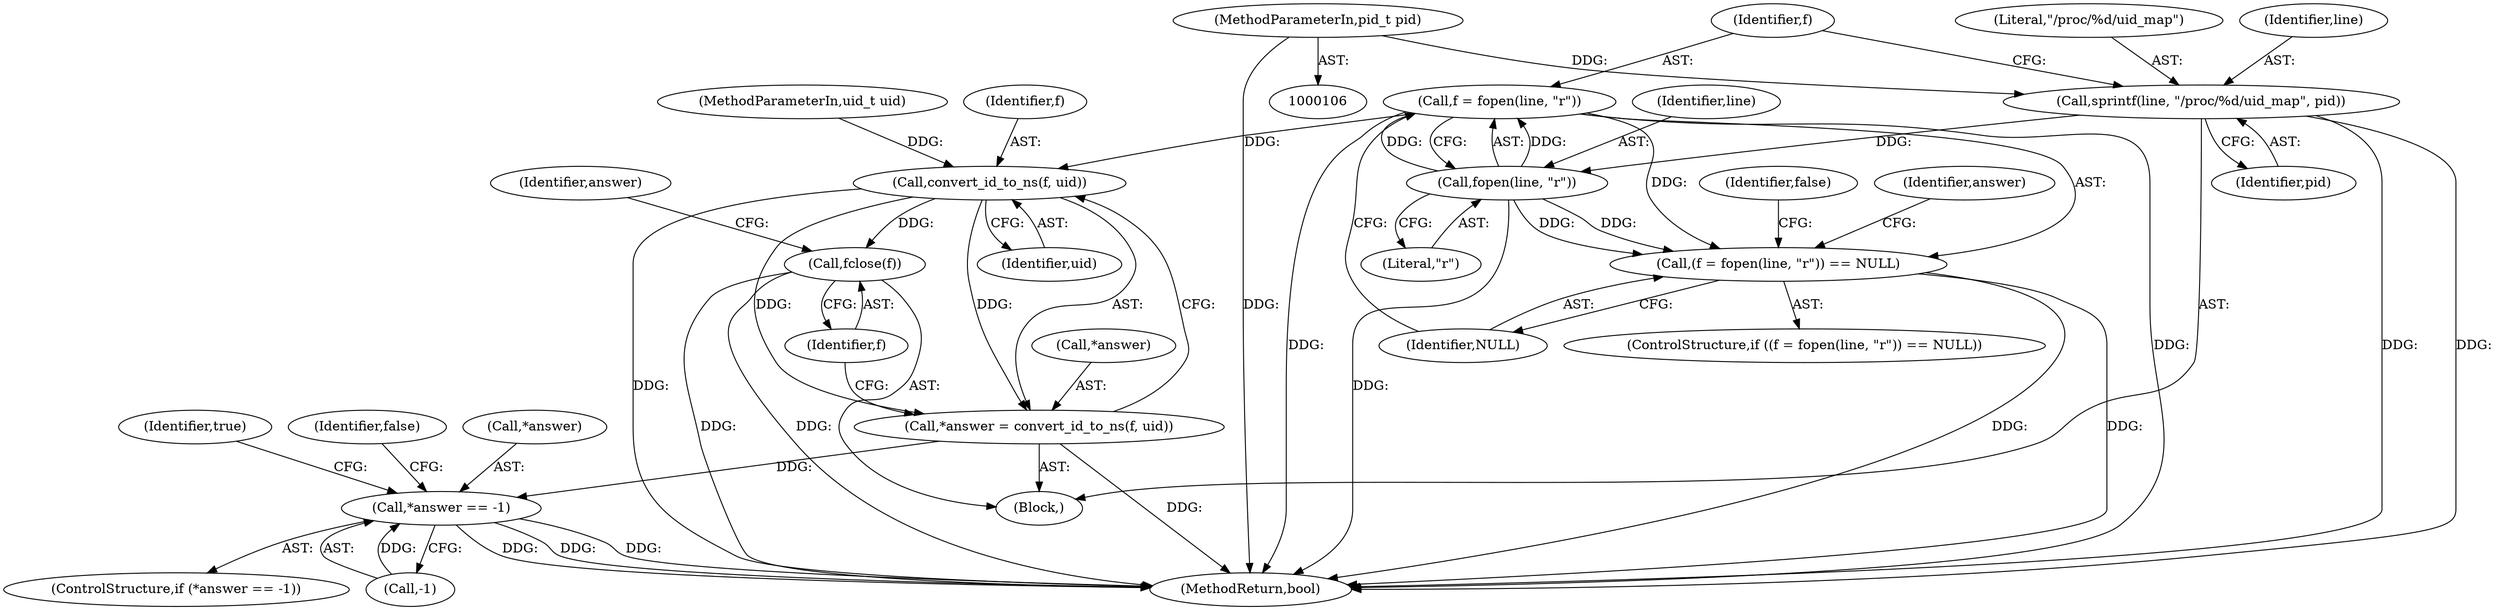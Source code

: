 digraph "0_lxcfs_8ee2a503e102b1a43ec4d83113dc275ab20a869a_0@API" {
"1000119" [label="(Call,f = fopen(line, \"r\"))"];
"1000121" [label="(Call,fopen(line, \"r\"))"];
"1000113" [label="(Call,sprintf(line, \"/proc/%d/uid_map\", pid))"];
"1000108" [label="(MethodParameterIn,pid_t pid)"];
"1000118" [label="(Call,(f = fopen(line, \"r\")) == NULL)"];
"1000131" [label="(Call,convert_id_to_ns(f, uid))"];
"1000128" [label="(Call,*answer = convert_id_to_ns(f, uid))"];
"1000137" [label="(Call,*answer == -1)"];
"1000134" [label="(Call,fclose(f))"];
"1000136" [label="(ControlStructure,if (*answer == -1))"];
"1000113" [label="(Call,sprintf(line, \"/proc/%d/uid_map\", pid))"];
"1000116" [label="(Identifier,pid)"];
"1000145" [label="(Identifier,true)"];
"1000135" [label="(Identifier,f)"];
"1000124" [label="(Identifier,NULL)"];
"1000143" [label="(Identifier,false)"];
"1000119" [label="(Call,f = fopen(line, \"r\"))"];
"1000133" [label="(Identifier,uid)"];
"1000134" [label="(Call,fclose(f))"];
"1000138" [label="(Call,*answer)"];
"1000120" [label="(Identifier,f)"];
"1000129" [label="(Call,*answer)"];
"1000123" [label="(Literal,\"r\")"];
"1000127" [label="(Identifier,false)"];
"1000110" [label="(Block,)"];
"1000121" [label="(Call,fopen(line, \"r\"))"];
"1000131" [label="(Call,convert_id_to_ns(f, uid))"];
"1000108" [label="(MethodParameterIn,pid_t pid)"];
"1000146" [label="(MethodReturn,bool)"];
"1000117" [label="(ControlStructure,if ((f = fopen(line, \"r\")) == NULL))"];
"1000128" [label="(Call,*answer = convert_id_to_ns(f, uid))"];
"1000139" [label="(Identifier,answer)"];
"1000140" [label="(Call,-1)"];
"1000122" [label="(Identifier,line)"];
"1000137" [label="(Call,*answer == -1)"];
"1000114" [label="(Identifier,line)"];
"1000115" [label="(Literal,\"/proc/%d/uid_map\")"];
"1000107" [label="(MethodParameterIn,uid_t uid)"];
"1000118" [label="(Call,(f = fopen(line, \"r\")) == NULL)"];
"1000130" [label="(Identifier,answer)"];
"1000132" [label="(Identifier,f)"];
"1000119" -> "1000118"  [label="AST: "];
"1000119" -> "1000121"  [label="CFG: "];
"1000120" -> "1000119"  [label="AST: "];
"1000121" -> "1000119"  [label="AST: "];
"1000124" -> "1000119"  [label="CFG: "];
"1000119" -> "1000146"  [label="DDG: "];
"1000119" -> "1000146"  [label="DDG: "];
"1000119" -> "1000118"  [label="DDG: "];
"1000121" -> "1000119"  [label="DDG: "];
"1000121" -> "1000119"  [label="DDG: "];
"1000119" -> "1000131"  [label="DDG: "];
"1000121" -> "1000123"  [label="CFG: "];
"1000122" -> "1000121"  [label="AST: "];
"1000123" -> "1000121"  [label="AST: "];
"1000121" -> "1000146"  [label="DDG: "];
"1000121" -> "1000118"  [label="DDG: "];
"1000121" -> "1000118"  [label="DDG: "];
"1000113" -> "1000121"  [label="DDG: "];
"1000113" -> "1000110"  [label="AST: "];
"1000113" -> "1000116"  [label="CFG: "];
"1000114" -> "1000113"  [label="AST: "];
"1000115" -> "1000113"  [label="AST: "];
"1000116" -> "1000113"  [label="AST: "];
"1000120" -> "1000113"  [label="CFG: "];
"1000113" -> "1000146"  [label="DDG: "];
"1000113" -> "1000146"  [label="DDG: "];
"1000108" -> "1000113"  [label="DDG: "];
"1000108" -> "1000106"  [label="AST: "];
"1000108" -> "1000146"  [label="DDG: "];
"1000118" -> "1000117"  [label="AST: "];
"1000118" -> "1000124"  [label="CFG: "];
"1000124" -> "1000118"  [label="AST: "];
"1000127" -> "1000118"  [label="CFG: "];
"1000130" -> "1000118"  [label="CFG: "];
"1000118" -> "1000146"  [label="DDG: "];
"1000118" -> "1000146"  [label="DDG: "];
"1000131" -> "1000128"  [label="AST: "];
"1000131" -> "1000133"  [label="CFG: "];
"1000132" -> "1000131"  [label="AST: "];
"1000133" -> "1000131"  [label="AST: "];
"1000128" -> "1000131"  [label="CFG: "];
"1000131" -> "1000146"  [label="DDG: "];
"1000131" -> "1000128"  [label="DDG: "];
"1000131" -> "1000128"  [label="DDG: "];
"1000107" -> "1000131"  [label="DDG: "];
"1000131" -> "1000134"  [label="DDG: "];
"1000128" -> "1000110"  [label="AST: "];
"1000129" -> "1000128"  [label="AST: "];
"1000135" -> "1000128"  [label="CFG: "];
"1000128" -> "1000146"  [label="DDG: "];
"1000128" -> "1000137"  [label="DDG: "];
"1000137" -> "1000136"  [label="AST: "];
"1000137" -> "1000140"  [label="CFG: "];
"1000138" -> "1000137"  [label="AST: "];
"1000140" -> "1000137"  [label="AST: "];
"1000143" -> "1000137"  [label="CFG: "];
"1000145" -> "1000137"  [label="CFG: "];
"1000137" -> "1000146"  [label="DDG: "];
"1000137" -> "1000146"  [label="DDG: "];
"1000137" -> "1000146"  [label="DDG: "];
"1000140" -> "1000137"  [label="DDG: "];
"1000134" -> "1000110"  [label="AST: "];
"1000134" -> "1000135"  [label="CFG: "];
"1000135" -> "1000134"  [label="AST: "];
"1000139" -> "1000134"  [label="CFG: "];
"1000134" -> "1000146"  [label="DDG: "];
"1000134" -> "1000146"  [label="DDG: "];
}
